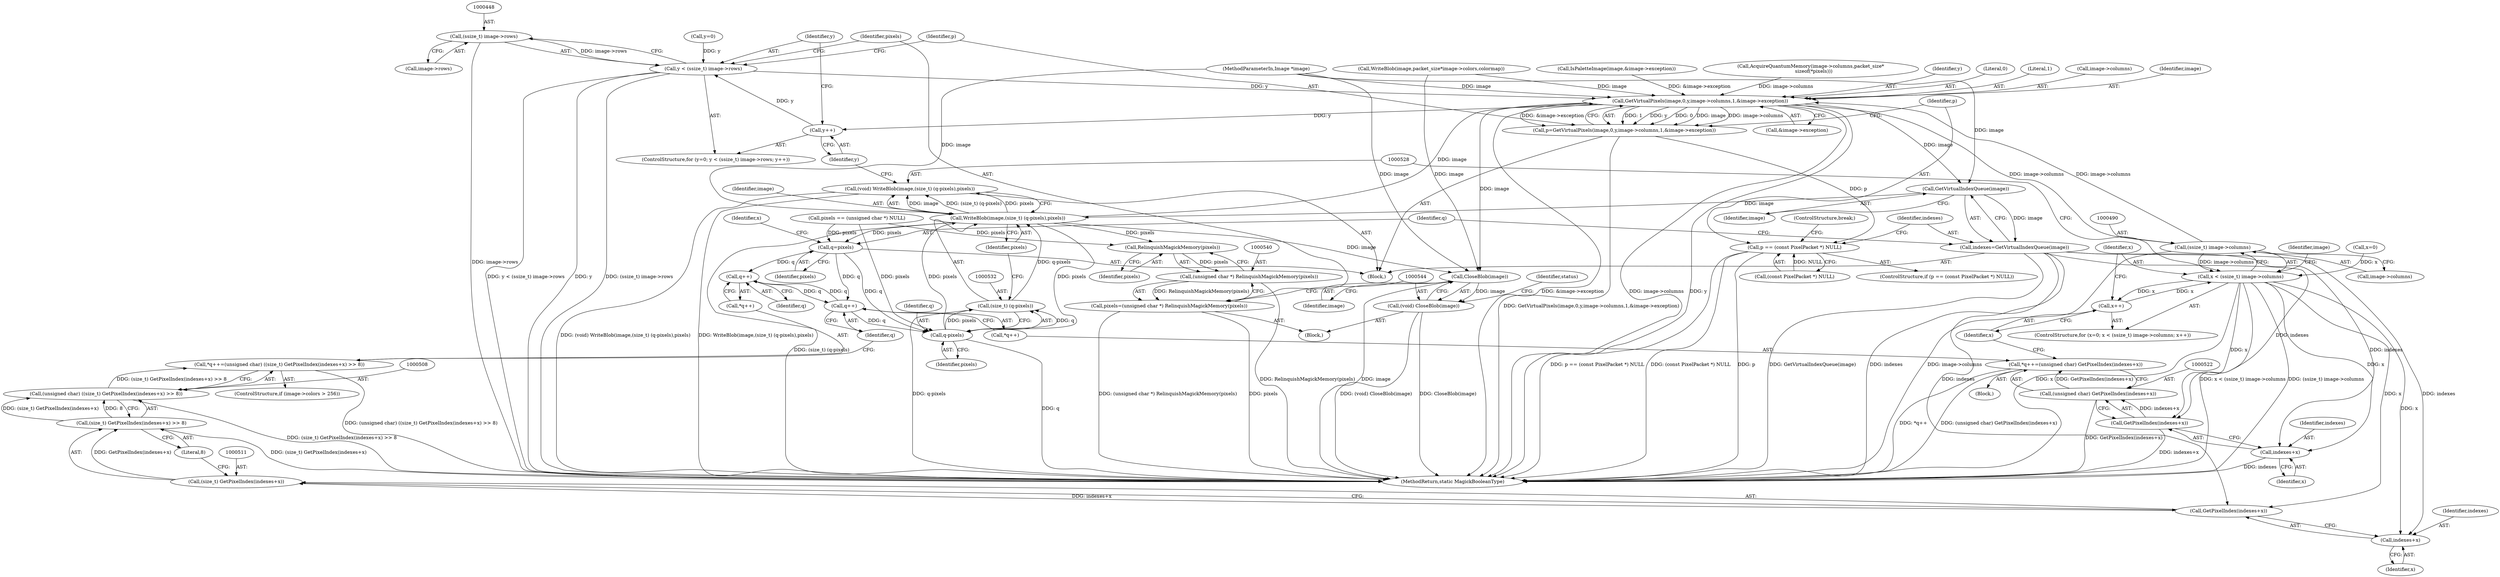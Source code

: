 digraph "0_ImageMagick_10b3823a7619ed22d42764733eb052c4159bc8c1@pointer" {
"1000447" [label="(Call,(ssize_t) image->rows)"];
"1000445" [label="(Call,y < (ssize_t) image->rows)"];
"1000457" [label="(Call,GetVirtualPixels(image,0,y,image->columns,1,&image->exception))"];
"1000452" [label="(Call,y++)"];
"1000455" [label="(Call,p=GetVirtualPixels(image,0,y,image->columns,1,&image->exception))"];
"1000470" [label="(Call,p == (const PixelPacket *) NULL)"];
"1000478" [label="(Call,GetVirtualIndexQueue(image))"];
"1000476" [label="(Call,indexes=GetVirtualIndexQueue(image))"];
"1000512" [label="(Call,GetPixelIndex(indexes+x))"];
"1000510" [label="(Call,(size_t) GetPixelIndex(indexes+x))"];
"1000509" [label="(Call,(size_t) GetPixelIndex(indexes+x) >> 8)"];
"1000507" [label="(Call,(unsigned char) ((size_t) GetPixelIndex(indexes+x) >> 8))"];
"1000503" [label="(Call,*q++=(unsigned char) ((size_t) GetPixelIndex(indexes+x) >> 8))"];
"1000513" [label="(Call,indexes+x)"];
"1000523" [label="(Call,GetPixelIndex(indexes+x))"];
"1000521" [label="(Call,(unsigned char) GetPixelIndex(indexes+x))"];
"1000517" [label="(Call,*q++=(unsigned char) GetPixelIndex(indexes+x))"];
"1000524" [label="(Call,indexes+x)"];
"1000529" [label="(Call,WriteBlob(image,(size_t) (q-pixels),pixels))"];
"1000480" [label="(Call,q=pixels)"];
"1000505" [label="(Call,q++)"];
"1000519" [label="(Call,q++)"];
"1000533" [label="(Call,q-pixels)"];
"1000531" [label="(Call,(size_t) (q-pixels))"];
"1000527" [label="(Call,(void) WriteBlob(image,(size_t) (q-pixels),pixels))"];
"1000541" [label="(Call,RelinquishMagickMemory(pixels))"];
"1000539" [label="(Call,(unsigned char *) RelinquishMagickMemory(pixels))"];
"1000537" [label="(Call,pixels=(unsigned char *) RelinquishMagickMemory(pixels))"];
"1000545" [label="(Call,CloseBlob(image))"];
"1000543" [label="(Call,(void) CloseBlob(image))"];
"1000489" [label="(Call,(ssize_t) image->columns)"];
"1000487" [label="(Call,x < (ssize_t) image->columns)"];
"1000494" [label="(Call,x++)"];
"1000465" [label="(Call,&image->exception)"];
"1000500" [label="(Identifier,image)"];
"1000484" [label="(Call,x=0)"];
"1000449" [label="(Call,image->rows)"];
"1000452" [label="(Call,y++)"];
"1000549" [label="(MethodReturn,static MagickBooleanType)"];
"1000472" [label="(Call,(const PixelPacket *) NULL)"];
"1000456" [label="(Identifier,p)"];
"1000447" [label="(Call,(ssize_t) image->rows)"];
"1000497" [label="(ControlStructure,if (image->colors > 256))"];
"1000478" [label="(Call,GetVirtualIndexQueue(image))"];
"1000541" [label="(Call,RelinquishMagickMemory(pixels))"];
"1000471" [label="(Identifier,p)"];
"1000106" [label="(MethodParameterIn,Image *image)"];
"1000458" [label="(Identifier,image)"];
"1000513" [label="(Call,indexes+x)"];
"1000546" [label="(Identifier,image)"];
"1000427" [label="(Call,WriteBlob(image,packet_size*image->colors,colormap))"];
"1000488" [label="(Identifier,x)"];
"1000543" [label="(Call,(void) CloseBlob(image))"];
"1000181" [label="(Call,IsPaletteImage(image,&image->exception))"];
"1000455" [label="(Call,p=GetVirtualPixels(image,0,y,image->columns,1,&image->exception))"];
"1000519" [label="(Call,q++)"];
"1000477" [label="(Identifier,indexes)"];
"1000515" [label="(Identifier,x)"];
"1000514" [label="(Identifier,indexes)"];
"1000445" [label="(Call,y < (ssize_t) image->rows)"];
"1000510" [label="(Call,(size_t) GetPixelIndex(indexes+x))"];
"1000516" [label="(Literal,8)"];
"1000538" [label="(Identifier,pixels)"];
"1000520" [label="(Identifier,q)"];
"1000491" [label="(Call,image->columns)"];
"1000512" [label="(Call,GetPixelIndex(indexes+x))"];
"1000469" [label="(ControlStructure,if (p == (const PixelPacket *) NULL))"];
"1000209" [label="(Call,AcquireQuantumMemory(image->columns,packet_size*\n    sizeof(*pixels)))"];
"1000475" [label="(ControlStructure,break;)"];
"1000442" [label="(Call,y=0)"];
"1000470" [label="(Call,p == (const PixelPacket *) NULL)"];
"1000542" [label="(Identifier,pixels)"];
"1000489" [label="(Call,(ssize_t) image->columns)"];
"1000460" [label="(Identifier,y)"];
"1000536" [label="(Identifier,pixels)"];
"1000507" [label="(Call,(unsigned char) ((size_t) GetPixelIndex(indexes+x) >> 8))"];
"1000459" [label="(Literal,0)"];
"1000503" [label="(Call,*q++=(unsigned char) ((size_t) GetPixelIndex(indexes+x) >> 8))"];
"1000483" [label="(ControlStructure,for (x=0; x < (ssize_t) image->columns; x++))"];
"1000457" [label="(Call,GetVirtualPixels(image,0,y,image->columns,1,&image->exception))"];
"1000537" [label="(Call,pixels=(unsigned char *) RelinquishMagickMemory(pixels))"];
"1000545" [label="(Call,CloseBlob(image))"];
"1000504" [label="(Call,*q++)"];
"1000539" [label="(Call,(unsigned char *) RelinquishMagickMemory(pixels))"];
"1000464" [label="(Literal,1)"];
"1000496" [label="(Block,)"];
"1000107" [label="(Block,)"];
"1000495" [label="(Identifier,x)"];
"1000530" [label="(Identifier,image)"];
"1000494" [label="(Call,x++)"];
"1000479" [label="(Identifier,image)"];
"1000509" [label="(Call,(size_t) GetPixelIndex(indexes+x) >> 8)"];
"1000487" [label="(Call,x < (ssize_t) image->columns)"];
"1000548" [label="(Identifier,status)"];
"1000506" [label="(Identifier,q)"];
"1000454" [label="(Block,)"];
"1000476" [label="(Call,indexes=GetVirtualIndexQueue(image))"];
"1000529" [label="(Call,WriteBlob(image,(size_t) (q-pixels),pixels))"];
"1000533" [label="(Call,q-pixels)"];
"1000446" [label="(Identifier,y)"];
"1000480" [label="(Call,q=pixels)"];
"1000531" [label="(Call,(size_t) (q-pixels))"];
"1000526" [label="(Identifier,x)"];
"1000534" [label="(Identifier,q)"];
"1000527" [label="(Call,(void) WriteBlob(image,(size_t) (q-pixels),pixels))"];
"1000525" [label="(Identifier,indexes)"];
"1000517" [label="(Call,*q++=(unsigned char) GetPixelIndex(indexes+x))"];
"1000485" [label="(Identifier,x)"];
"1000523" [label="(Call,GetPixelIndex(indexes+x))"];
"1000524" [label="(Call,indexes+x)"];
"1000461" [label="(Call,image->columns)"];
"1000521" [label="(Call,(unsigned char) GetPixelIndex(indexes+x))"];
"1000535" [label="(Identifier,pixels)"];
"1000453" [label="(Identifier,y)"];
"1000482" [label="(Identifier,pixels)"];
"1000505" [label="(Call,q++)"];
"1000245" [label="(Call,pixels == (unsigned char *) NULL)"];
"1000481" [label="(Identifier,q)"];
"1000441" [label="(ControlStructure,for (y=0; y < (ssize_t) image->rows; y++))"];
"1000518" [label="(Call,*q++)"];
"1000447" -> "1000445"  [label="AST: "];
"1000447" -> "1000449"  [label="CFG: "];
"1000448" -> "1000447"  [label="AST: "];
"1000449" -> "1000447"  [label="AST: "];
"1000445" -> "1000447"  [label="CFG: "];
"1000447" -> "1000549"  [label="DDG: image->rows"];
"1000447" -> "1000445"  [label="DDG: image->rows"];
"1000445" -> "1000441"  [label="AST: "];
"1000446" -> "1000445"  [label="AST: "];
"1000456" -> "1000445"  [label="CFG: "];
"1000538" -> "1000445"  [label="CFG: "];
"1000445" -> "1000549"  [label="DDG: y"];
"1000445" -> "1000549"  [label="DDG: (ssize_t) image->rows"];
"1000445" -> "1000549"  [label="DDG: y < (ssize_t) image->rows"];
"1000442" -> "1000445"  [label="DDG: y"];
"1000452" -> "1000445"  [label="DDG: y"];
"1000445" -> "1000457"  [label="DDG: y"];
"1000457" -> "1000455"  [label="AST: "];
"1000457" -> "1000465"  [label="CFG: "];
"1000458" -> "1000457"  [label="AST: "];
"1000459" -> "1000457"  [label="AST: "];
"1000460" -> "1000457"  [label="AST: "];
"1000461" -> "1000457"  [label="AST: "];
"1000464" -> "1000457"  [label="AST: "];
"1000465" -> "1000457"  [label="AST: "];
"1000455" -> "1000457"  [label="CFG: "];
"1000457" -> "1000549"  [label="DDG: image->columns"];
"1000457" -> "1000549"  [label="DDG: y"];
"1000457" -> "1000549"  [label="DDG: &image->exception"];
"1000457" -> "1000452"  [label="DDG: y"];
"1000457" -> "1000455"  [label="DDG: 1"];
"1000457" -> "1000455"  [label="DDG: y"];
"1000457" -> "1000455"  [label="DDG: 0"];
"1000457" -> "1000455"  [label="DDG: image"];
"1000457" -> "1000455"  [label="DDG: image->columns"];
"1000457" -> "1000455"  [label="DDG: &image->exception"];
"1000427" -> "1000457"  [label="DDG: image"];
"1000529" -> "1000457"  [label="DDG: image"];
"1000106" -> "1000457"  [label="DDG: image"];
"1000209" -> "1000457"  [label="DDG: image->columns"];
"1000489" -> "1000457"  [label="DDG: image->columns"];
"1000181" -> "1000457"  [label="DDG: &image->exception"];
"1000457" -> "1000478"  [label="DDG: image"];
"1000457" -> "1000489"  [label="DDG: image->columns"];
"1000457" -> "1000545"  [label="DDG: image"];
"1000452" -> "1000441"  [label="AST: "];
"1000452" -> "1000453"  [label="CFG: "];
"1000453" -> "1000452"  [label="AST: "];
"1000446" -> "1000452"  [label="CFG: "];
"1000455" -> "1000454"  [label="AST: "];
"1000456" -> "1000455"  [label="AST: "];
"1000471" -> "1000455"  [label="CFG: "];
"1000455" -> "1000549"  [label="DDG: GetVirtualPixels(image,0,y,image->columns,1,&image->exception)"];
"1000455" -> "1000470"  [label="DDG: p"];
"1000470" -> "1000469"  [label="AST: "];
"1000470" -> "1000472"  [label="CFG: "];
"1000471" -> "1000470"  [label="AST: "];
"1000472" -> "1000470"  [label="AST: "];
"1000475" -> "1000470"  [label="CFG: "];
"1000477" -> "1000470"  [label="CFG: "];
"1000470" -> "1000549"  [label="DDG: (const PixelPacket *) NULL"];
"1000470" -> "1000549"  [label="DDG: p"];
"1000470" -> "1000549"  [label="DDG: p == (const PixelPacket *) NULL"];
"1000472" -> "1000470"  [label="DDG: NULL"];
"1000478" -> "1000476"  [label="AST: "];
"1000478" -> "1000479"  [label="CFG: "];
"1000479" -> "1000478"  [label="AST: "];
"1000476" -> "1000478"  [label="CFG: "];
"1000478" -> "1000476"  [label="DDG: image"];
"1000106" -> "1000478"  [label="DDG: image"];
"1000478" -> "1000529"  [label="DDG: image"];
"1000476" -> "1000454"  [label="AST: "];
"1000477" -> "1000476"  [label="AST: "];
"1000481" -> "1000476"  [label="CFG: "];
"1000476" -> "1000549"  [label="DDG: indexes"];
"1000476" -> "1000549"  [label="DDG: GetVirtualIndexQueue(image)"];
"1000476" -> "1000512"  [label="DDG: indexes"];
"1000476" -> "1000513"  [label="DDG: indexes"];
"1000476" -> "1000523"  [label="DDG: indexes"];
"1000476" -> "1000524"  [label="DDG: indexes"];
"1000512" -> "1000510"  [label="AST: "];
"1000512" -> "1000513"  [label="CFG: "];
"1000513" -> "1000512"  [label="AST: "];
"1000510" -> "1000512"  [label="CFG: "];
"1000512" -> "1000510"  [label="DDG: indexes+x"];
"1000487" -> "1000512"  [label="DDG: x"];
"1000510" -> "1000509"  [label="AST: "];
"1000511" -> "1000510"  [label="AST: "];
"1000516" -> "1000510"  [label="CFG: "];
"1000510" -> "1000509"  [label="DDG: GetPixelIndex(indexes+x)"];
"1000509" -> "1000507"  [label="AST: "];
"1000509" -> "1000516"  [label="CFG: "];
"1000516" -> "1000509"  [label="AST: "];
"1000507" -> "1000509"  [label="CFG: "];
"1000509" -> "1000549"  [label="DDG: (size_t) GetPixelIndex(indexes+x)"];
"1000509" -> "1000507"  [label="DDG: (size_t) GetPixelIndex(indexes+x)"];
"1000509" -> "1000507"  [label="DDG: 8"];
"1000507" -> "1000503"  [label="AST: "];
"1000508" -> "1000507"  [label="AST: "];
"1000503" -> "1000507"  [label="CFG: "];
"1000507" -> "1000549"  [label="DDG: (size_t) GetPixelIndex(indexes+x) >> 8"];
"1000507" -> "1000503"  [label="DDG: (size_t) GetPixelIndex(indexes+x) >> 8"];
"1000503" -> "1000497"  [label="AST: "];
"1000504" -> "1000503"  [label="AST: "];
"1000520" -> "1000503"  [label="CFG: "];
"1000503" -> "1000549"  [label="DDG: (unsigned char) ((size_t) GetPixelIndex(indexes+x) >> 8)"];
"1000513" -> "1000515"  [label="CFG: "];
"1000514" -> "1000513"  [label="AST: "];
"1000515" -> "1000513"  [label="AST: "];
"1000487" -> "1000513"  [label="DDG: x"];
"1000523" -> "1000521"  [label="AST: "];
"1000523" -> "1000524"  [label="CFG: "];
"1000524" -> "1000523"  [label="AST: "];
"1000521" -> "1000523"  [label="CFG: "];
"1000523" -> "1000549"  [label="DDG: indexes+x"];
"1000523" -> "1000521"  [label="DDG: indexes+x"];
"1000487" -> "1000523"  [label="DDG: x"];
"1000521" -> "1000517"  [label="AST: "];
"1000522" -> "1000521"  [label="AST: "];
"1000517" -> "1000521"  [label="CFG: "];
"1000521" -> "1000549"  [label="DDG: GetPixelIndex(indexes+x)"];
"1000521" -> "1000517"  [label="DDG: GetPixelIndex(indexes+x)"];
"1000517" -> "1000496"  [label="AST: "];
"1000518" -> "1000517"  [label="AST: "];
"1000495" -> "1000517"  [label="CFG: "];
"1000517" -> "1000549"  [label="DDG: *q++"];
"1000517" -> "1000549"  [label="DDG: (unsigned char) GetPixelIndex(indexes+x)"];
"1000524" -> "1000526"  [label="CFG: "];
"1000525" -> "1000524"  [label="AST: "];
"1000526" -> "1000524"  [label="AST: "];
"1000524" -> "1000549"  [label="DDG: indexes"];
"1000487" -> "1000524"  [label="DDG: x"];
"1000529" -> "1000527"  [label="AST: "];
"1000529" -> "1000536"  [label="CFG: "];
"1000530" -> "1000529"  [label="AST: "];
"1000531" -> "1000529"  [label="AST: "];
"1000536" -> "1000529"  [label="AST: "];
"1000527" -> "1000529"  [label="CFG: "];
"1000529" -> "1000549"  [label="DDG: (size_t) (q-pixels)"];
"1000529" -> "1000480"  [label="DDG: pixels"];
"1000529" -> "1000527"  [label="DDG: image"];
"1000529" -> "1000527"  [label="DDG: (size_t) (q-pixels)"];
"1000529" -> "1000527"  [label="DDG: pixels"];
"1000106" -> "1000529"  [label="DDG: image"];
"1000531" -> "1000529"  [label="DDG: q-pixels"];
"1000529" -> "1000533"  [label="DDG: pixels"];
"1000533" -> "1000529"  [label="DDG: pixels"];
"1000529" -> "1000541"  [label="DDG: pixels"];
"1000529" -> "1000545"  [label="DDG: image"];
"1000480" -> "1000454"  [label="AST: "];
"1000480" -> "1000482"  [label="CFG: "];
"1000481" -> "1000480"  [label="AST: "];
"1000482" -> "1000480"  [label="AST: "];
"1000485" -> "1000480"  [label="CFG: "];
"1000245" -> "1000480"  [label="DDG: pixels"];
"1000480" -> "1000505"  [label="DDG: q"];
"1000480" -> "1000519"  [label="DDG: q"];
"1000480" -> "1000533"  [label="DDG: q"];
"1000505" -> "1000504"  [label="AST: "];
"1000505" -> "1000506"  [label="CFG: "];
"1000506" -> "1000505"  [label="AST: "];
"1000504" -> "1000505"  [label="CFG: "];
"1000519" -> "1000505"  [label="DDG: q"];
"1000505" -> "1000519"  [label="DDG: q"];
"1000519" -> "1000518"  [label="AST: "];
"1000519" -> "1000520"  [label="CFG: "];
"1000520" -> "1000519"  [label="AST: "];
"1000518" -> "1000519"  [label="CFG: "];
"1000519" -> "1000533"  [label="DDG: q"];
"1000533" -> "1000531"  [label="AST: "];
"1000533" -> "1000535"  [label="CFG: "];
"1000534" -> "1000533"  [label="AST: "];
"1000535" -> "1000533"  [label="AST: "];
"1000531" -> "1000533"  [label="CFG: "];
"1000533" -> "1000549"  [label="DDG: q"];
"1000533" -> "1000531"  [label="DDG: q"];
"1000533" -> "1000531"  [label="DDG: pixels"];
"1000245" -> "1000533"  [label="DDG: pixels"];
"1000532" -> "1000531"  [label="AST: "];
"1000536" -> "1000531"  [label="CFG: "];
"1000531" -> "1000549"  [label="DDG: q-pixels"];
"1000527" -> "1000454"  [label="AST: "];
"1000528" -> "1000527"  [label="AST: "];
"1000453" -> "1000527"  [label="CFG: "];
"1000527" -> "1000549"  [label="DDG: WriteBlob(image,(size_t) (q-pixels),pixels)"];
"1000527" -> "1000549"  [label="DDG: (void) WriteBlob(image,(size_t) (q-pixels),pixels)"];
"1000541" -> "1000539"  [label="AST: "];
"1000541" -> "1000542"  [label="CFG: "];
"1000542" -> "1000541"  [label="AST: "];
"1000539" -> "1000541"  [label="CFG: "];
"1000541" -> "1000539"  [label="DDG: pixels"];
"1000245" -> "1000541"  [label="DDG: pixels"];
"1000539" -> "1000537"  [label="AST: "];
"1000540" -> "1000539"  [label="AST: "];
"1000537" -> "1000539"  [label="CFG: "];
"1000539" -> "1000549"  [label="DDG: RelinquishMagickMemory(pixels)"];
"1000539" -> "1000537"  [label="DDG: RelinquishMagickMemory(pixels)"];
"1000537" -> "1000107"  [label="AST: "];
"1000538" -> "1000537"  [label="AST: "];
"1000544" -> "1000537"  [label="CFG: "];
"1000537" -> "1000549"  [label="DDG: (unsigned char *) RelinquishMagickMemory(pixels)"];
"1000537" -> "1000549"  [label="DDG: pixels"];
"1000545" -> "1000543"  [label="AST: "];
"1000545" -> "1000546"  [label="CFG: "];
"1000546" -> "1000545"  [label="AST: "];
"1000543" -> "1000545"  [label="CFG: "];
"1000545" -> "1000549"  [label="DDG: image"];
"1000545" -> "1000543"  [label="DDG: image"];
"1000427" -> "1000545"  [label="DDG: image"];
"1000106" -> "1000545"  [label="DDG: image"];
"1000543" -> "1000107"  [label="AST: "];
"1000544" -> "1000543"  [label="AST: "];
"1000548" -> "1000543"  [label="CFG: "];
"1000543" -> "1000549"  [label="DDG: (void) CloseBlob(image)"];
"1000543" -> "1000549"  [label="DDG: CloseBlob(image)"];
"1000489" -> "1000487"  [label="AST: "];
"1000489" -> "1000491"  [label="CFG: "];
"1000490" -> "1000489"  [label="AST: "];
"1000491" -> "1000489"  [label="AST: "];
"1000487" -> "1000489"  [label="CFG: "];
"1000489" -> "1000549"  [label="DDG: image->columns"];
"1000489" -> "1000487"  [label="DDG: image->columns"];
"1000487" -> "1000483"  [label="AST: "];
"1000488" -> "1000487"  [label="AST: "];
"1000500" -> "1000487"  [label="CFG: "];
"1000528" -> "1000487"  [label="CFG: "];
"1000487" -> "1000549"  [label="DDG: (ssize_t) image->columns"];
"1000487" -> "1000549"  [label="DDG: x"];
"1000487" -> "1000549"  [label="DDG: x < (ssize_t) image->columns"];
"1000494" -> "1000487"  [label="DDG: x"];
"1000484" -> "1000487"  [label="DDG: x"];
"1000487" -> "1000494"  [label="DDG: x"];
"1000494" -> "1000483"  [label="AST: "];
"1000494" -> "1000495"  [label="CFG: "];
"1000495" -> "1000494"  [label="AST: "];
"1000488" -> "1000494"  [label="CFG: "];
}
